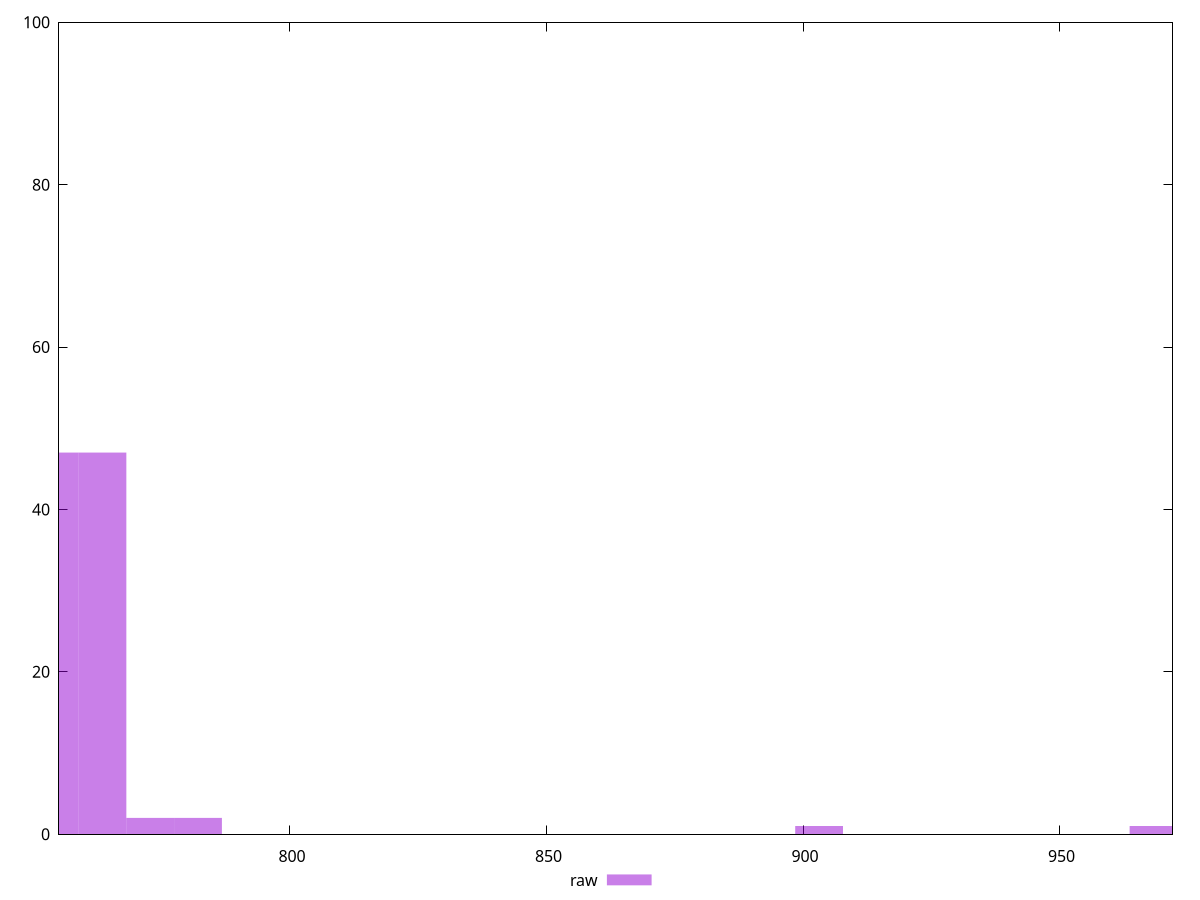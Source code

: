 reset

$raw <<EOF
968.30202914822 1
763.4689075976349 47
754.1583111635175 47
782.0901004658699 2
772.7795040317525 2
903.1278541093975 1
EOF

set key outside below
set boxwidth 9.3105964341175
set xrange [755:972]
set yrange [0:100]
set trange [0:100]
set style fill transparent solid 0.5 noborder
set terminal svg size 640, 490 enhanced background rgb 'white'
set output "report_00019_2021-02-10T18-14-37.922Z//uses-rel-preload/samples/pages+cached+noadtech+nomedia/raw/histogram.svg"

plot $raw title "raw" with boxes

reset
